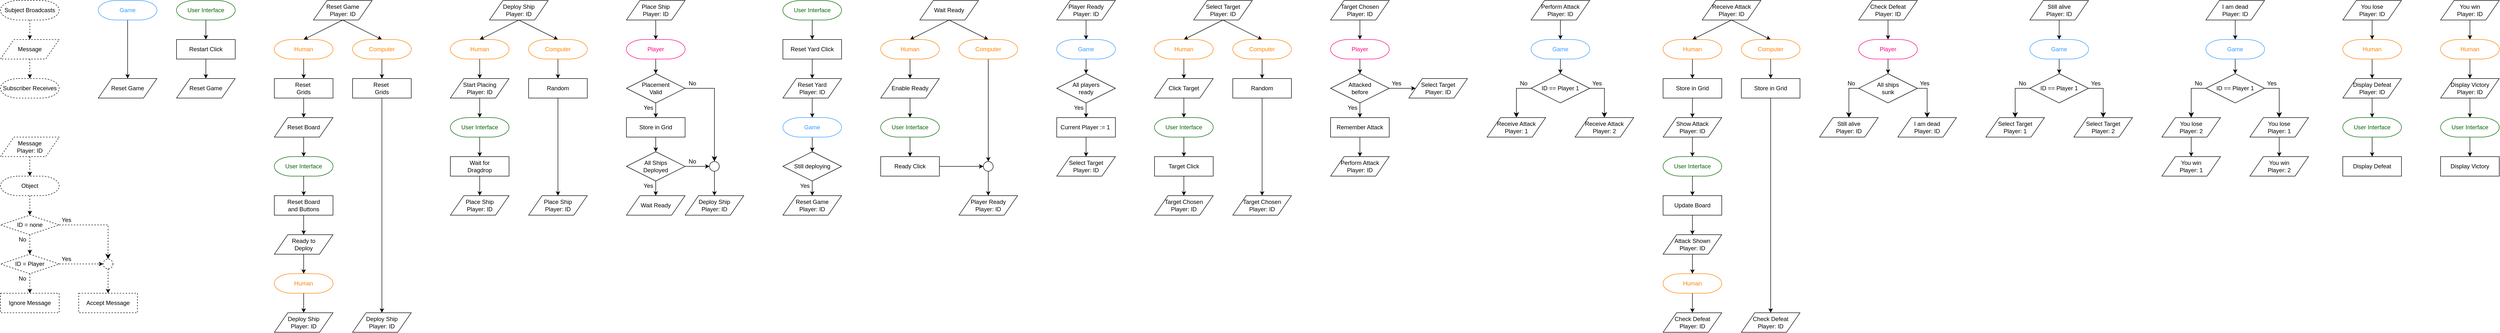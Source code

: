 <mxfile>
    <diagram id="Xxi2teXrWEbcAyIqJvam" name="Page-1">
        <mxGraphModel dx="1374" dy="664" grid="1" gridSize="10" guides="1" tooltips="1" connect="1" arrows="1" fold="1" page="0" pageScale="1" pageWidth="1654" pageHeight="2336" background="none" math="0" shadow="0">
            <root>
                <mxCell id="0"/>
                <mxCell id="1" parent="0"/>
                <mxCell id="10" value="Reset Game" style="shape=parallelogram;html=1;strokeWidth=1;perimeter=parallelogramPerimeter;whiteSpace=wrap;rounded=0;arcSize=12;size=0.23;fillColor=none;" parent="1" vertex="1">
                    <mxGeometry x="-120" y="240" width="120" height="40" as="geometry"/>
                </mxCell>
                <mxCell id="128" style="edgeStyle=none;html=1;exitX=0.5;exitY=1;exitDx=0;exitDy=0;entryX=0.5;entryY=0;entryDx=0;entryDy=0;strokeColor=default;" parent="1" source="55" target="103" edge="1">
                    <mxGeometry relative="1" as="geometry"/>
                </mxCell>
                <mxCell id="55" value="Reset&amp;nbsp;&lt;br&gt;Grids" style="rounded=0;whiteSpace=wrap;html=1;fillColor=none;" parent="1" vertex="1">
                    <mxGeometry x="240" y="240" width="120" height="40" as="geometry"/>
                </mxCell>
                <mxCell id="168" style="edgeStyle=none;html=1;entryX=0.5;entryY=0;entryDx=0;entryDy=0;strokeColor=default;" parent="1" source="59" target="63" edge="1">
                    <mxGeometry relative="1" as="geometry"/>
                </mxCell>
                <mxCell id="59" value="Reset Board&lt;br&gt;and Buttons" style="rounded=0;whiteSpace=wrap;html=1;fillColor=none;" parent="1" vertex="1">
                    <mxGeometry x="240" y="480" width="120" height="40" as="geometry"/>
                </mxCell>
                <mxCell id="169" style="edgeStyle=none;html=1;entryX=0.5;entryY=0;entryDx=0;entryDy=0;entryPerimeter=0;strokeColor=default;" parent="1" source="63" target="167" edge="1">
                    <mxGeometry relative="1" as="geometry"/>
                </mxCell>
                <mxCell id="63" value="Ready to&lt;br&gt;Deploy" style="shape=parallelogram;html=1;strokeWidth=1;perimeter=parallelogramPerimeter;whiteSpace=wrap;rounded=0;arcSize=12;size=0.23;fillColor=none;" parent="1" vertex="1">
                    <mxGeometry x="240" y="560" width="120" height="40" as="geometry"/>
                </mxCell>
                <mxCell id="239" style="edgeStyle=none;html=1;entryX=0.5;entryY=0;entryDx=0;entryDy=0;strokeColor=default;fontColor=#CCCC00;" parent="1" source="79" target="55" edge="1">
                    <mxGeometry relative="1" as="geometry"/>
                </mxCell>
                <mxCell id="79" value="Human" style="strokeWidth=1;html=1;shape=mxgraph.flowchart.terminator;whiteSpace=wrap;rounded=0;fillColor=none;fixedWidth=0;perimeter=rectanglePerimeter;expand=1;autosize=0;strokeColor=#FF8000;fontColor=#FF8000;" parent="1" vertex="1">
                    <mxGeometry x="240" y="160" width="120" height="40" as="geometry"/>
                </mxCell>
                <mxCell id="151" style="edgeStyle=none;html=1;exitX=0.5;exitY=1;exitDx=0;exitDy=0;exitPerimeter=0;entryX=0.5;entryY=0;entryDx=0;entryDy=0;strokeColor=default;" parent="1" source="80" target="59" edge="1">
                    <mxGeometry relative="1" as="geometry"/>
                </mxCell>
                <mxCell id="80" value="User Interface" style="strokeWidth=1;html=1;shape=mxgraph.flowchart.terminator;whiteSpace=wrap;rounded=0;fillColor=none;fixedWidth=0;perimeter=rectanglePerimeter;expand=1;autosize=0;strokeColor=#006600;fontColor=#006600;" parent="1" vertex="1">
                    <mxGeometry x="240" y="400" width="120" height="40" as="geometry"/>
                </mxCell>
                <mxCell id="159" style="edgeStyle=none;html=1;exitX=0.5;exitY=1;exitDx=0;exitDy=0;entryX=0.5;entryY=0;entryDx=0;entryDy=0;entryPerimeter=0;strokeColor=default;" parent="1" source="103" target="80" edge="1">
                    <mxGeometry relative="1" as="geometry"/>
                </mxCell>
                <mxCell id="103" value="Reset Board" style="shape=parallelogram;html=1;strokeWidth=1;perimeter=parallelogramPerimeter;whiteSpace=wrap;rounded=0;arcSize=12;size=0.23;fillColor=none;" parent="1" vertex="1">
                    <mxGeometry x="240" y="320" width="120" height="40" as="geometry"/>
                </mxCell>
                <mxCell id="143" style="edgeStyle=none;html=1;exitX=0.5;exitY=1;exitDx=0;exitDy=0;exitPerimeter=0;entryX=0.5;entryY=0;entryDx=0;entryDy=0;strokeColor=default;" parent="1" source="109" target="111" edge="1">
                    <mxGeometry relative="1" as="geometry"/>
                </mxCell>
                <mxCell id="109" value="User Interface" style="strokeWidth=1;html=1;shape=mxgraph.flowchart.terminator;whiteSpace=wrap;rounded=0;fillColor=none;fixedWidth=0;perimeter=rectanglePerimeter;expand=1;autosize=0;strokeColor=#006600;fontColor=#006600;" parent="1" vertex="1">
                    <mxGeometry x="40" y="80" width="120" height="40" as="geometry"/>
                </mxCell>
                <mxCell id="317" style="edgeStyle=none;html=1;entryX=0.5;entryY=0;entryDx=0;entryDy=0;strokeColor=default;fontColor=#CCCC00;" parent="1" source="111" target="316" edge="1">
                    <mxGeometry relative="1" as="geometry"/>
                </mxCell>
                <mxCell id="111" value="Restart Click" style="rounded=0;whiteSpace=wrap;html=1;fillColor=none;" parent="1" vertex="1">
                    <mxGeometry x="40" y="160" width="120" height="40" as="geometry"/>
                </mxCell>
                <mxCell id="157" style="edgeStyle=none;html=1;exitX=0.5;exitY=1;exitDx=0;exitDy=0;entryX=0.5;entryY=0;entryDx=0;entryDy=0;entryPerimeter=0;strokeColor=default;" parent="1" source="130" target="133" edge="1">
                    <mxGeometry relative="1" as="geometry"/>
                </mxCell>
                <mxCell id="158" style="edgeStyle=none;html=1;exitX=0.5;exitY=1;exitDx=0;exitDy=0;entryX=0.5;entryY=0;entryDx=0;entryDy=0;entryPerimeter=0;strokeColor=default;" parent="1" source="130" target="79" edge="1">
                    <mxGeometry relative="1" as="geometry"/>
                </mxCell>
                <mxCell id="130" value="Reset Game&lt;br&gt;Player: ID" style="shape=parallelogram;html=1;strokeWidth=1;perimeter=parallelogramPerimeter;whiteSpace=wrap;rounded=0;arcSize=12;size=0.23;fillColor=none;" parent="1" vertex="1">
                    <mxGeometry x="320" y="80" width="120" height="40" as="geometry"/>
                </mxCell>
                <mxCell id="131" style="edgeStyle=none;html=1;exitX=0.5;exitY=1;exitDx=0;exitDy=0;entryX=0.5;entryY=0;entryDx=0;entryDy=0;strokeColor=default;" parent="1" source="132" target="134" edge="1">
                    <mxGeometry relative="1" as="geometry"/>
                </mxCell>
                <mxCell id="132" value="Reset&amp;nbsp;&lt;br&gt;Grids" style="rounded=0;whiteSpace=wrap;html=1;fillColor=none;" parent="1" vertex="1">
                    <mxGeometry x="400" y="240" width="120" height="40" as="geometry"/>
                </mxCell>
                <mxCell id="240" style="edgeStyle=none;html=1;entryX=0.5;entryY=0;entryDx=0;entryDy=0;strokeColor=default;fontColor=#CCCC00;" parent="1" source="133" target="132" edge="1">
                    <mxGeometry relative="1" as="geometry"/>
                </mxCell>
                <mxCell id="133" value="Computer" style="strokeWidth=1;html=1;shape=mxgraph.flowchart.terminator;whiteSpace=wrap;rounded=0;fillColor=none;fixedWidth=0;perimeter=rectanglePerimeter;expand=1;autosize=0;strokeColor=#FF8000;fontColor=#FF8000;" parent="1" vertex="1">
                    <mxGeometry x="400" y="160" width="120" height="40" as="geometry"/>
                </mxCell>
                <mxCell id="134" value="Deploy Ship&lt;br&gt;Player: ID" style="shape=parallelogram;html=1;strokeWidth=1;perimeter=parallelogramPerimeter;whiteSpace=wrap;rounded=0;arcSize=12;size=0.23;fillColor=none;" parent="1" vertex="1">
                    <mxGeometry x="400" y="720" width="120" height="40" as="geometry"/>
                </mxCell>
                <mxCell id="318" style="edgeStyle=none;html=1;entryX=0.5;entryY=0;entryDx=0;entryDy=0;strokeColor=default;fontColor=#CCCC00;exitX=0.5;exitY=1;exitDx=0;exitDy=0;exitPerimeter=0;" parent="1" source="335" target="10" edge="1">
                    <mxGeometry relative="1" as="geometry">
                        <mxPoint x="-60" y="200" as="sourcePoint"/>
                    </mxGeometry>
                </mxCell>
                <mxCell id="183" style="edgeStyle=none;html=1;entryX=0.5;entryY=0;entryDx=0;entryDy=0;strokeColor=default;fontColor=#FFFFFF;" parent="1" source="162" target="180" edge="1">
                    <mxGeometry relative="1" as="geometry"/>
                </mxCell>
                <mxCell id="162" value="Human" style="strokeWidth=1;html=1;shape=mxgraph.flowchart.terminator;whiteSpace=wrap;rounded=0;fillColor=none;fixedWidth=0;perimeter=rectanglePerimeter;expand=1;autosize=0;strokeColor=#FF8000;fontColor=#FF8000;" parent="1" vertex="1">
                    <mxGeometry x="600" y="160" width="120" height="40" as="geometry"/>
                </mxCell>
                <mxCell id="163" style="edgeStyle=none;html=1;exitX=0.5;exitY=1;exitDx=0;exitDy=0;entryX=0.5;entryY=0;entryDx=0;entryDy=0;entryPerimeter=0;strokeColor=default;" parent="1" source="165" target="166" edge="1">
                    <mxGeometry relative="1" as="geometry"/>
                </mxCell>
                <mxCell id="164" style="edgeStyle=none;html=1;exitX=0.5;exitY=1;exitDx=0;exitDy=0;entryX=0.5;entryY=0;entryDx=0;entryDy=0;entryPerimeter=0;strokeColor=default;" parent="1" source="165" target="162" edge="1">
                    <mxGeometry relative="1" as="geometry"/>
                </mxCell>
                <mxCell id="165" value="Deploy Ship&lt;br&gt;Player: ID" style="shape=parallelogram;html=1;strokeWidth=1;perimeter=parallelogramPerimeter;whiteSpace=wrap;rounded=0;arcSize=12;size=0.23;fillColor=none;" parent="1" vertex="1">
                    <mxGeometry x="680" y="80" width="120" height="40" as="geometry"/>
                </mxCell>
                <mxCell id="203" style="edgeStyle=none;html=1;entryX=0.5;entryY=0;entryDx=0;entryDy=0;strokeColor=default;fontColor=#FFFFFF;" parent="1" source="166" target="200" edge="1">
                    <mxGeometry relative="1" as="geometry"/>
                </mxCell>
                <mxCell id="166" value="Computer" style="strokeWidth=1;html=1;shape=mxgraph.flowchart.terminator;whiteSpace=wrap;rounded=0;fillColor=none;fixedWidth=0;perimeter=rectanglePerimeter;expand=1;autosize=0;strokeColor=#FF8000;fontColor=#FF8000;" parent="1" vertex="1">
                    <mxGeometry x="760" y="160" width="120" height="40" as="geometry"/>
                </mxCell>
                <mxCell id="171" style="edgeStyle=none;html=1;entryX=0.5;entryY=0;entryDx=0;entryDy=0;strokeColor=default;" parent="1" source="167" target="170" edge="1">
                    <mxGeometry relative="1" as="geometry"/>
                </mxCell>
                <mxCell id="167" value="Human" style="strokeWidth=1;html=1;shape=mxgraph.flowchart.terminator;whiteSpace=wrap;rounded=0;fillColor=none;fixedWidth=0;perimeter=rectanglePerimeter;expand=1;autosize=0;strokeColor=#FF8000;fontColor=#FF8000;" parent="1" vertex="1">
                    <mxGeometry x="240" y="640" width="120" height="40" as="geometry"/>
                </mxCell>
                <mxCell id="170" value="Deploy Ship&lt;br&gt;Player: ID" style="shape=parallelogram;html=1;strokeWidth=1;perimeter=parallelogramPerimeter;whiteSpace=wrap;rounded=0;arcSize=12;size=0.23;fillColor=none;" parent="1" vertex="1">
                    <mxGeometry x="240" y="720" width="120" height="40" as="geometry"/>
                </mxCell>
                <mxCell id="178" style="edgeStyle=none;html=1;entryX=0.5;entryY=0;entryDx=0;entryDy=0;entryPerimeter=0;strokeColor=default;fontColor=#FFFFFF;dashed=1;" parent="1" source="172" target="176" edge="1">
                    <mxGeometry relative="1" as="geometry"/>
                </mxCell>
                <mxCell id="172" value="Message" style="shape=parallelogram;html=1;strokeWidth=1;perimeter=parallelogramPerimeter;whiteSpace=wrap;rounded=0;arcSize=12;size=0.23;fillColor=none;fontColor=default;strokeColor=default;dashed=1;" parent="1" vertex="1">
                    <mxGeometry x="-320" y="160" width="120" height="40" as="geometry"/>
                </mxCell>
                <mxCell id="174" style="edgeStyle=none;html=1;entryX=0.5;entryY=0;entryDx=0;entryDy=0;strokeColor=default;fontColor=#FFFFFF;dashed=1;" parent="1" source="173" target="172" edge="1">
                    <mxGeometry relative="1" as="geometry"/>
                </mxCell>
                <mxCell id="173" value="Subject Broadcasts" style="strokeWidth=1;html=1;shape=mxgraph.flowchart.terminator;whiteSpace=wrap;rounded=0;fillColor=none;fixedWidth=0;perimeter=rectanglePerimeter;expand=1;autosize=0;fontColor=default;strokeColor=default;dashed=1;" parent="1" vertex="1">
                    <mxGeometry x="-320" y="80" width="120" height="40" as="geometry"/>
                </mxCell>
                <mxCell id="176" value="Subscriber Receives" style="strokeWidth=1;html=1;shape=mxgraph.flowchart.terminator;whiteSpace=wrap;rounded=0;fillColor=none;fixedWidth=0;perimeter=rectanglePerimeter;expand=1;autosize=0;fontColor=default;strokeColor=default;dashed=1;" parent="1" vertex="1">
                    <mxGeometry x="-320" y="240" width="120" height="40" as="geometry"/>
                </mxCell>
                <mxCell id="179" value="User Interface" style="strokeWidth=1;html=1;shape=mxgraph.flowchart.terminator;whiteSpace=wrap;rounded=0;fillColor=none;fixedWidth=0;perimeter=rectanglePerimeter;expand=1;autosize=0;strokeColor=#006600;fontColor=#006600;" parent="1" vertex="1">
                    <mxGeometry x="600" y="320" width="120" height="40" as="geometry"/>
                </mxCell>
                <mxCell id="184" style="edgeStyle=none;html=1;entryX=0.5;entryY=0;entryDx=0;entryDy=0;entryPerimeter=0;strokeColor=default;fontColor=#FFFFFF;" parent="1" source="180" target="179" edge="1">
                    <mxGeometry relative="1" as="geometry"/>
                </mxCell>
                <mxCell id="180" value="Start Placing&lt;br&gt;Player: ID" style="shape=parallelogram;html=1;strokeWidth=1;perimeter=parallelogramPerimeter;whiteSpace=wrap;rounded=0;arcSize=12;size=0.23;fillColor=none;" parent="1" vertex="1">
                    <mxGeometry x="600" y="240" width="120" height="40" as="geometry"/>
                </mxCell>
                <mxCell id="189" style="edgeStyle=none;html=1;entryX=0.5;entryY=0;entryDx=0;entryDy=0;entryPerimeter=0;strokeColor=default;fontColor=#FFFFFF;exitX=0.5;exitY=1;exitDx=0;exitDy=0;exitPerimeter=0;" parent="1" source="207" target="187" edge="1">
                    <mxGeometry relative="1" as="geometry">
                        <mxPoint x="1050" y="210" as="sourcePoint"/>
                    </mxGeometry>
                </mxCell>
                <mxCell id="182" value="Place Ship&lt;br&gt;Player: ID" style="shape=parallelogram;html=1;strokeWidth=1;perimeter=parallelogramPerimeter;whiteSpace=wrap;rounded=0;arcSize=12;size=0.23;fillColor=none;" parent="1" vertex="1">
                    <mxGeometry x="600" y="480" width="120" height="40" as="geometry"/>
                </mxCell>
                <mxCell id="191" style="edgeStyle=none;html=1;entryX=0.5;entryY=0;entryDx=0;entryDy=0;strokeColor=default;fontColor=#FFFFFF;" parent="1" source="187" target="190" edge="1">
                    <mxGeometry relative="1" as="geometry"/>
                </mxCell>
                <mxCell id="187" value="Placement&lt;br&gt;Valid" style="strokeWidth=1;html=1;shape=mxgraph.flowchart.decision;whiteSpace=wrap;fillColor=none;" parent="1" vertex="1">
                    <mxGeometry x="960" y="230" width="120" height="60" as="geometry"/>
                </mxCell>
                <mxCell id="188" value="Yes" style="text;html=1;strokeColor=none;fillColor=none;align=center;verticalAlign=middle;whiteSpace=wrap;rounded=0;strokeWidth=1;" parent="1" vertex="1">
                    <mxGeometry x="990" y="290" width="30" height="20" as="geometry"/>
                </mxCell>
                <mxCell id="206" style="edgeStyle=none;html=1;entryX=0.5;entryY=0;entryDx=0;entryDy=0;entryPerimeter=0;strokeColor=default;fontColor=#FFFFFF;" parent="1" source="190" target="204" edge="1">
                    <mxGeometry relative="1" as="geometry"/>
                </mxCell>
                <mxCell id="190" value="Store in Grid" style="rounded=0;whiteSpace=wrap;html=1;fillColor=none;" parent="1" vertex="1">
                    <mxGeometry x="960" y="320" width="120" height="40" as="geometry"/>
                </mxCell>
                <mxCell id="320" style="edgeStyle=none;html=1;entryX=0.5;entryY=0;entryDx=0;entryDy=0;strokeColor=default;fontColor=#CCCC00;exitX=0.5;exitY=1;exitDx=0;exitDy=0;exitPerimeter=0;" parent="1" source="179" target="319" edge="1">
                    <mxGeometry relative="1" as="geometry">
                        <mxPoint x="660" y="440" as="sourcePoint"/>
                    </mxGeometry>
                </mxCell>
                <mxCell id="199" style="edgeStyle=none;html=1;strokeColor=default;fontColor=#FFFFFF;entryX=0.5;entryY=0;entryDx=0;entryDy=0;entryPerimeter=0;" parent="1" source="198" target="207" edge="1">
                    <mxGeometry relative="1" as="geometry">
                        <mxPoint x="1060" y="150" as="targetPoint"/>
                    </mxGeometry>
                </mxCell>
                <mxCell id="198" value="Place Ship&lt;br&gt;Player: ID" style="shape=parallelogram;html=1;strokeWidth=1;perimeter=parallelogramPerimeter;whiteSpace=wrap;rounded=0;arcSize=12;size=0.23;fillColor=none;" parent="1" vertex="1">
                    <mxGeometry x="960" y="80" width="120" height="40" as="geometry"/>
                </mxCell>
                <mxCell id="202" style="edgeStyle=none;html=1;entryX=0.5;entryY=0;entryDx=0;entryDy=0;strokeColor=default;fontColor=#FFFFFF;" parent="1" source="200" target="201" edge="1">
                    <mxGeometry relative="1" as="geometry"/>
                </mxCell>
                <mxCell id="200" value="Random" style="rounded=0;whiteSpace=wrap;html=1;fillColor=none;" parent="1" vertex="1">
                    <mxGeometry x="760" y="240" width="120" height="40" as="geometry"/>
                </mxCell>
                <mxCell id="201" value="Place Ship&lt;br&gt;Player: ID" style="shape=parallelogram;html=1;strokeWidth=1;perimeter=parallelogramPerimeter;whiteSpace=wrap;rounded=0;arcSize=12;size=0.23;fillColor=none;" parent="1" vertex="1">
                    <mxGeometry x="760" y="480" width="120" height="40" as="geometry"/>
                </mxCell>
                <mxCell id="210" style="edgeStyle=none;html=1;entryX=0.5;entryY=0;entryDx=0;entryDy=0;strokeColor=default;fontColor=#CCCC00;" parent="1" source="204" edge="1">
                    <mxGeometry relative="1" as="geometry">
                        <mxPoint x="1020" y="480" as="targetPoint"/>
                    </mxGeometry>
                </mxCell>
                <mxCell id="525" style="edgeStyle=none;html=1;exitX=1;exitY=0.5;exitDx=0;exitDy=0;exitPerimeter=0;entryX=0;entryY=0.5;entryDx=0;entryDy=0;entryPerimeter=0;strokeColor=default;fontColor=#006600;" edge="1" parent="1" source="204" target="524">
                    <mxGeometry relative="1" as="geometry"/>
                </mxCell>
                <mxCell id="204" value="All Ships&lt;br&gt;Deployed" style="strokeWidth=1;html=1;shape=mxgraph.flowchart.decision;whiteSpace=wrap;fillColor=none;" parent="1" vertex="1">
                    <mxGeometry x="960" y="390" width="120" height="60" as="geometry"/>
                </mxCell>
                <mxCell id="205" value="No" style="text;html=1;strokeColor=none;fillColor=none;align=center;verticalAlign=middle;whiteSpace=wrap;rounded=0;strokeWidth=1;" parent="1" vertex="1">
                    <mxGeometry x="1080" y="400" width="30" height="20" as="geometry"/>
                </mxCell>
                <mxCell id="207" value="Player" style="strokeWidth=1;html=1;shape=mxgraph.flowchart.terminator;whiteSpace=wrap;rounded=0;fillColor=none;fixedWidth=0;perimeter=rectanglePerimeter;expand=1;autosize=0;strokeColor=#FF0080;fontColor=#FF0080;fontStyle=0" parent="1" vertex="1">
                    <mxGeometry x="960" y="160" width="120" height="40" as="geometry"/>
                </mxCell>
                <mxCell id="328" style="edgeStyle=none;html=1;entryX=0.5;entryY=0;entryDx=0;entryDy=0;strokeColor=default;fontColor=#CCCC00;" parent="1" source="212" target="327" edge="1">
                    <mxGeometry relative="1" as="geometry"/>
                </mxCell>
                <mxCell id="212" value="Reset Yard Click" style="rounded=0;whiteSpace=wrap;html=1;fillColor=none;" parent="1" vertex="1">
                    <mxGeometry x="1280" y="160" width="120" height="40" as="geometry"/>
                </mxCell>
                <mxCell id="217" value="Reset Game&lt;br&gt;Player: ID" style="shape=parallelogram;html=1;strokeWidth=1;perimeter=parallelogramPerimeter;whiteSpace=wrap;rounded=0;arcSize=12;size=0.23;fillColor=none;" parent="1" vertex="1">
                    <mxGeometry x="1280" y="480" width="120" height="40" as="geometry"/>
                </mxCell>
                <mxCell id="273" style="edgeStyle=none;html=1;exitX=0.5;exitY=1;exitDx=0;exitDy=0;entryX=0.5;entryY=0;entryDx=0;entryDy=0;entryPerimeter=0;strokeColor=default;fontColor=#CCCC00;dashed=1;" parent="1" source="243" target="252" edge="1">
                    <mxGeometry relative="1" as="geometry"/>
                </mxCell>
                <mxCell id="243" value="Message&lt;br&gt;Player: ID" style="shape=parallelogram;html=1;strokeWidth=1;perimeter=parallelogramPerimeter;whiteSpace=wrap;rounded=0;arcSize=12;size=0.23;fillColor=none;fontColor=default;strokeColor=default;dashed=1;" parent="1" vertex="1">
                    <mxGeometry x="-320" y="360" width="120" height="40" as="geometry"/>
                </mxCell>
                <mxCell id="267" style="edgeStyle=none;html=1;exitX=1;exitY=0.5;exitDx=0;exitDy=0;exitPerimeter=0;entryX=0;entryY=0.5;entryDx=0;entryDy=0;strokeColor=default;fontColor=#CCCC00;entryPerimeter=0;dashed=1;" parent="1" source="249" target="276" edge="1">
                    <mxGeometry relative="1" as="geometry">
                        <mxPoint x="-160" y="630" as="targetPoint"/>
                    </mxGeometry>
                </mxCell>
                <mxCell id="274" style="edgeStyle=none;html=1;exitX=0.5;exitY=1;exitDx=0;exitDy=0;exitPerimeter=0;entryX=0.5;entryY=0;entryDx=0;entryDy=0;strokeColor=default;fontColor=#CCCC00;dashed=1;" parent="1" source="249" target="269" edge="1">
                    <mxGeometry relative="1" as="geometry"/>
                </mxCell>
                <mxCell id="249" value="ID = Player" style="strokeWidth=1;html=1;shape=mxgraph.flowchart.decision;whiteSpace=wrap;fillColor=none;dashed=1;" parent="1" vertex="1">
                    <mxGeometry x="-320" y="600" width="120" height="40" as="geometry"/>
                </mxCell>
                <mxCell id="250" value="No" style="text;html=1;strokeColor=none;fillColor=none;align=center;verticalAlign=middle;whiteSpace=wrap;rounded=0;strokeWidth=1;dashed=1;" parent="1" vertex="1">
                    <mxGeometry x="-290" y="640" width="30" height="20" as="geometry"/>
                </mxCell>
                <mxCell id="262" style="edgeStyle=none;html=1;entryX=0.5;entryY=0;entryDx=0;entryDy=0;entryPerimeter=0;strokeColor=default;fontColor=#CCCC00;dashed=1;" parent="1" source="252" target="255" edge="1">
                    <mxGeometry relative="1" as="geometry"/>
                </mxCell>
                <mxCell id="252" value="Object" style="strokeWidth=1;html=1;shape=mxgraph.flowchart.terminator;whiteSpace=wrap;rounded=0;fillColor=none;fixedWidth=0;perimeter=rectanglePerimeter;expand=1;autosize=0;fontColor=default;strokeColor=default;dashed=1;" parent="1" vertex="1">
                    <mxGeometry x="-320" y="440" width="120" height="40" as="geometry"/>
                </mxCell>
                <mxCell id="257" style="edgeStyle=none;html=1;entryX=0.5;entryY=0;entryDx=0;entryDy=0;entryPerimeter=0;strokeColor=default;fontColor=#CCCC00;dashed=1;" parent="1" source="255" target="249" edge="1">
                    <mxGeometry relative="1" as="geometry"/>
                </mxCell>
                <mxCell id="255" value="ID = none" style="strokeWidth=1;html=1;shape=mxgraph.flowchart.decision;whiteSpace=wrap;fillColor=none;dashed=1;" parent="1" vertex="1">
                    <mxGeometry x="-320" y="520" width="120" height="40" as="geometry"/>
                </mxCell>
                <mxCell id="256" value="No" style="text;html=1;strokeColor=none;fillColor=none;align=center;verticalAlign=middle;whiteSpace=wrap;rounded=0;strokeWidth=1;dashed=1;" parent="1" vertex="1">
                    <mxGeometry x="-290" y="560" width="30" height="20" as="geometry"/>
                </mxCell>
                <mxCell id="264" value="Yes" style="text;html=1;strokeColor=none;fillColor=none;align=center;verticalAlign=middle;whiteSpace=wrap;rounded=0;strokeWidth=1;dashed=1;" parent="1" vertex="1">
                    <mxGeometry x="-200" y="520" width="30" height="20" as="geometry"/>
                </mxCell>
                <mxCell id="268" value="" style="edgeStyle=segmentEdgeStyle;endArrow=classic;html=1;curved=0;rounded=0;endSize=8;startSize=8;strokeColor=default;fontColor=#CCCC00;exitX=1;exitY=0.5;exitDx=0;exitDy=0;entryX=0.5;entryY=0;entryDx=0;entryDy=0;exitPerimeter=0;entryPerimeter=0;dashed=1;" parent="1" source="255" target="276" edge="1">
                    <mxGeometry width="50" height="50" relative="1" as="geometry">
                        <mxPoint x="-140" y="540" as="sourcePoint"/>
                        <mxPoint x="-100" y="610" as="targetPoint"/>
                    </mxGeometry>
                </mxCell>
                <mxCell id="269" value="Ignore Message" style="rounded=0;whiteSpace=wrap;html=1;fillColor=none;dashed=1;" parent="1" vertex="1">
                    <mxGeometry x="-320" y="680" width="120" height="40" as="geometry"/>
                </mxCell>
                <mxCell id="271" value="Yes" style="text;html=1;strokeColor=none;fillColor=none;align=center;verticalAlign=middle;whiteSpace=wrap;rounded=0;strokeWidth=1;dashed=1;" parent="1" vertex="1">
                    <mxGeometry x="-200" y="600" width="30" height="20" as="geometry"/>
                </mxCell>
                <mxCell id="275" value="Accept Message" style="rounded=0;whiteSpace=wrap;html=1;fillColor=none;dashed=1;" parent="1" vertex="1">
                    <mxGeometry x="-160" y="680" width="120" height="40" as="geometry"/>
                </mxCell>
                <mxCell id="277" style="edgeStyle=none;html=1;entryX=0.5;entryY=0;entryDx=0;entryDy=0;strokeColor=default;fontColor=#CCCC00;dashed=1;" parent="1" source="276" target="275" edge="1">
                    <mxGeometry relative="1" as="geometry"/>
                </mxCell>
                <mxCell id="276" value="" style="verticalLabelPosition=bottom;verticalAlign=top;html=1;shape=mxgraph.flowchart.on-page_reference;rounded=0;strokeColor=default;strokeWidth=1;fontColor=#CCCC00;fillColor=none;dashed=1;" parent="1" vertex="1">
                    <mxGeometry x="-110" y="610" width="20" height="20" as="geometry"/>
                </mxCell>
                <mxCell id="278" value="Yes" style="text;html=1;strokeColor=none;fillColor=none;align=center;verticalAlign=middle;whiteSpace=wrap;rounded=0;strokeWidth=1;" parent="1" vertex="1">
                    <mxGeometry x="990" y="450" width="30" height="20" as="geometry"/>
                </mxCell>
                <mxCell id="285" style="edgeStyle=none;html=1;entryX=0.5;entryY=0;entryDx=0;entryDy=0;strokeColor=default;fontColor=#CCCC00;" parent="1" source="282" target="284" edge="1">
                    <mxGeometry relative="1" as="geometry"/>
                </mxCell>
                <mxCell id="282" value="User Interface" style="strokeWidth=1;html=1;shape=mxgraph.flowchart.terminator;whiteSpace=wrap;rounded=0;fillColor=none;fixedWidth=0;perimeter=rectanglePerimeter;expand=1;autosize=0;strokeColor=#006600;fontColor=#006600;" parent="1" vertex="1">
                    <mxGeometry x="1480" y="320" width="120" height="40" as="geometry"/>
                </mxCell>
                <mxCell id="313" style="edgeStyle=none;html=1;entryX=0;entryY=0.5;entryDx=0;entryDy=0;entryPerimeter=0;strokeColor=default;fontColor=#CCCC00;" parent="1" source="284" target="312" edge="1">
                    <mxGeometry relative="1" as="geometry"/>
                </mxCell>
                <mxCell id="284" value="Ready Click" style="rounded=0;whiteSpace=wrap;html=1;fillColor=none;" parent="1" vertex="1">
                    <mxGeometry x="1480" y="400" width="120" height="40" as="geometry"/>
                </mxCell>
                <mxCell id="291" style="edgeStyle=none;html=1;exitX=0.5;exitY=1;exitDx=0;exitDy=0;entryX=0.5;entryY=0;entryDx=0;entryDy=0;entryPerimeter=0;strokeColor=default;fontColor=#CCCC00;" parent="1" source="287" target="289" edge="1">
                    <mxGeometry relative="1" as="geometry"/>
                </mxCell>
                <mxCell id="292" style="edgeStyle=none;html=1;exitX=0.5;exitY=1;exitDx=0;exitDy=0;entryX=0.5;entryY=0;entryDx=0;entryDy=0;entryPerimeter=0;strokeColor=default;fontColor=#CCCC00;" parent="1" source="287" target="290" edge="1">
                    <mxGeometry relative="1" as="geometry"/>
                </mxCell>
                <mxCell id="287" value="Wait Ready" style="shape=parallelogram;html=1;strokeWidth=1;perimeter=parallelogramPerimeter;whiteSpace=wrap;rounded=0;arcSize=12;size=0.23;fillColor=none;" parent="1" vertex="1">
                    <mxGeometry x="1560" y="80" width="120" height="40" as="geometry"/>
                </mxCell>
                <mxCell id="295" style="edgeStyle=none;html=1;entryX=0.5;entryY=0;entryDx=0;entryDy=0;strokeColor=default;fontColor=#CCCC00;" parent="1" source="289" target="293" edge="1">
                    <mxGeometry relative="1" as="geometry"/>
                </mxCell>
                <mxCell id="289" value="Human" style="strokeWidth=1;html=1;shape=mxgraph.flowchart.terminator;whiteSpace=wrap;rounded=0;fillColor=none;fixedWidth=0;perimeter=rectanglePerimeter;expand=1;autosize=0;strokeColor=#FF8000;fontColor=#FF8000;" parent="1" vertex="1">
                    <mxGeometry x="1480" y="160" width="120" height="40" as="geometry"/>
                </mxCell>
                <mxCell id="314" style="edgeStyle=none;html=1;entryX=0.5;entryY=0;entryDx=0;entryDy=0;entryPerimeter=0;strokeColor=default;fontColor=#CCCC00;" parent="1" source="290" target="312" edge="1">
                    <mxGeometry relative="1" as="geometry"/>
                </mxCell>
                <mxCell id="290" value="Computer" style="strokeWidth=1;html=1;shape=mxgraph.flowchart.terminator;whiteSpace=wrap;rounded=0;fillColor=none;fixedWidth=0;perimeter=rectanglePerimeter;expand=1;autosize=0;strokeColor=#FF8000;fontColor=#FF8000;" parent="1" vertex="1">
                    <mxGeometry x="1640" y="160" width="120" height="40" as="geometry"/>
                </mxCell>
                <mxCell id="294" style="edgeStyle=none;html=1;entryX=0.5;entryY=0;entryDx=0;entryDy=0;entryPerimeter=0;strokeColor=default;fontColor=#CCCC00;" parent="1" source="293" target="282" edge="1">
                    <mxGeometry relative="1" as="geometry"/>
                </mxCell>
                <mxCell id="293" value="Enable Ready" style="shape=parallelogram;html=1;strokeWidth=1;perimeter=parallelogramPerimeter;whiteSpace=wrap;rounded=0;arcSize=12;size=0.23;fillColor=none;" parent="1" vertex="1">
                    <mxGeometry x="1480" y="240" width="120" height="40" as="geometry"/>
                </mxCell>
                <mxCell id="311" value="Player Ready&lt;br&gt;Player: ID" style="shape=parallelogram;html=1;strokeWidth=1;perimeter=parallelogramPerimeter;whiteSpace=wrap;rounded=0;arcSize=12;size=0.23;fillColor=none;" parent="1" vertex="1">
                    <mxGeometry x="1640" y="480" width="120" height="40" as="geometry"/>
                </mxCell>
                <mxCell id="315" style="edgeStyle=none;html=1;entryX=0.5;entryY=0;entryDx=0;entryDy=0;strokeColor=default;fontColor=#CCCC00;" parent="1" source="312" target="311" edge="1">
                    <mxGeometry relative="1" as="geometry"/>
                </mxCell>
                <mxCell id="312" value="" style="verticalLabelPosition=bottom;verticalAlign=top;html=1;shape=mxgraph.flowchart.on-page_reference;rounded=0;strokeColor=default;strokeWidth=1;fontColor=#CCCC00;fillColor=none;" parent="1" vertex="1">
                    <mxGeometry x="1690" y="410" width="20" height="20" as="geometry"/>
                </mxCell>
                <mxCell id="316" value="Reset Game" style="shape=parallelogram;html=1;strokeWidth=1;perimeter=parallelogramPerimeter;whiteSpace=wrap;rounded=0;arcSize=12;size=0.23;fillColor=none;" parent="1" vertex="1">
                    <mxGeometry x="40" y="240" width="120" height="40" as="geometry"/>
                </mxCell>
                <mxCell id="321" style="edgeStyle=none;html=1;entryX=0.5;entryY=0;entryDx=0;entryDy=0;strokeColor=default;fontColor=#CCCC00;" parent="1" source="319" target="182" edge="1">
                    <mxGeometry relative="1" as="geometry"/>
                </mxCell>
                <mxCell id="319" value="Wait for&lt;br&gt;Dragdrop" style="rounded=0;whiteSpace=wrap;html=1;fillColor=none;" parent="1" vertex="1">
                    <mxGeometry x="600" y="400" width="120" height="40" as="geometry"/>
                </mxCell>
                <mxCell id="326" style="edgeStyle=none;html=1;entryX=0.5;entryY=0;entryDx=0;entryDy=0;strokeColor=default;fontColor=#CCCC00;" parent="1" source="323" target="212" edge="1">
                    <mxGeometry relative="1" as="geometry"/>
                </mxCell>
                <mxCell id="323" value="User Interface" style="strokeWidth=1;html=1;shape=mxgraph.flowchart.terminator;whiteSpace=wrap;rounded=0;fillColor=none;fixedWidth=0;perimeter=rectanglePerimeter;expand=1;autosize=0;strokeColor=#006600;fontColor=#006600;" parent="1" vertex="1">
                    <mxGeometry x="1280" y="80" width="120" height="40" as="geometry"/>
                </mxCell>
                <mxCell id="330" style="edgeStyle=none;html=1;entryX=0.5;entryY=0;entryDx=0;entryDy=0;entryPerimeter=0;strokeColor=default;fontColor=#CCCC00;" parent="1" source="327" target="329" edge="1">
                    <mxGeometry relative="1" as="geometry"/>
                </mxCell>
                <mxCell id="327" value="Reset Yard&lt;br&gt;Player: ID" style="shape=parallelogram;html=1;strokeWidth=1;perimeter=parallelogramPerimeter;whiteSpace=wrap;rounded=0;arcSize=12;size=0.23;fillColor=none;" parent="1" vertex="1">
                    <mxGeometry x="1280" y="240" width="120" height="40" as="geometry"/>
                </mxCell>
                <mxCell id="334" style="edgeStyle=none;html=1;entryX=0.5;entryY=0;entryDx=0;entryDy=0;entryPerimeter=0;strokeColor=default;fontColor=#CCCC00;" parent="1" source="329" target="331" edge="1">
                    <mxGeometry relative="1" as="geometry"/>
                </mxCell>
                <mxCell id="329" value="Game" style="strokeWidth=1;html=1;shape=mxgraph.flowchart.terminator;whiteSpace=wrap;rounded=0;fillColor=none;fixedWidth=0;perimeter=rectanglePerimeter;expand=1;autosize=0;strokeColor=#3399FF;fontColor=#3399FF;" parent="1" vertex="1">
                    <mxGeometry x="1280" y="320" width="120" height="40" as="geometry"/>
                </mxCell>
                <mxCell id="333" style="edgeStyle=none;html=1;entryX=0.5;entryY=0;entryDx=0;entryDy=0;strokeColor=default;fontColor=#CCCC00;" parent="1" source="331" target="217" edge="1">
                    <mxGeometry relative="1" as="geometry"/>
                </mxCell>
                <mxCell id="331" value="Still deploying" style="strokeWidth=1;html=1;shape=mxgraph.flowchart.decision;whiteSpace=wrap;fillColor=none;" parent="1" vertex="1">
                    <mxGeometry x="1280" y="390" width="120" height="60" as="geometry"/>
                </mxCell>
                <mxCell id="332" value="Yes" style="text;html=1;strokeColor=none;fillColor=none;align=center;verticalAlign=middle;whiteSpace=wrap;rounded=0;strokeWidth=1;" parent="1" vertex="1">
                    <mxGeometry x="1310" y="450" width="30" height="20" as="geometry"/>
                </mxCell>
                <mxCell id="335" value="Game" style="strokeWidth=1;html=1;shape=mxgraph.flowchart.terminator;whiteSpace=wrap;rounded=0;fillColor=none;fixedWidth=0;perimeter=rectanglePerimeter;expand=1;autosize=0;strokeColor=#3399FF;fontColor=#3399FF;" parent="1" vertex="1">
                    <mxGeometry x="-120" y="80" width="120" height="40" as="geometry"/>
                </mxCell>
                <mxCell id="340" style="edgeStyle=none;html=1;entryX=0.5;entryY=0;entryDx=0;entryDy=0;entryPerimeter=0;strokeColor=default;fontColor=#3399FF;" parent="1" source="336" target="338" edge="1">
                    <mxGeometry relative="1" as="geometry"/>
                </mxCell>
                <mxCell id="336" value="Game" style="strokeWidth=1;html=1;shape=mxgraph.flowchart.terminator;whiteSpace=wrap;rounded=0;fillColor=none;fixedWidth=0;perimeter=rectanglePerimeter;expand=1;autosize=0;strokeColor=#3399FF;fontColor=#3399FF;" parent="1" vertex="1">
                    <mxGeometry x="1840" y="160" width="120" height="40" as="geometry"/>
                </mxCell>
                <mxCell id="339" style="edgeStyle=none;html=1;entryX=0.5;entryY=0;entryDx=0;entryDy=0;entryPerimeter=0;strokeColor=default;fontColor=#3399FF;" parent="1" source="337" target="336" edge="1">
                    <mxGeometry relative="1" as="geometry"/>
                </mxCell>
                <mxCell id="337" value="Player Ready&lt;br&gt;Player: ID" style="shape=parallelogram;html=1;strokeWidth=1;perimeter=parallelogramPerimeter;whiteSpace=wrap;rounded=0;arcSize=12;size=0.23;fillColor=none;" parent="1" vertex="1">
                    <mxGeometry x="1840" y="80" width="120" height="40" as="geometry"/>
                </mxCell>
                <mxCell id="344" style="edgeStyle=none;html=1;entryX=0.5;entryY=0;entryDx=0;entryDy=0;strokeColor=default;fontColor=#3399FF;" parent="1" source="338" target="342" edge="1">
                    <mxGeometry relative="1" as="geometry"/>
                </mxCell>
                <mxCell id="338" value="All players&lt;br&gt;ready" style="strokeWidth=1;html=1;shape=mxgraph.flowchart.decision;whiteSpace=wrap;fillColor=none;" parent="1" vertex="1">
                    <mxGeometry x="1840" y="230" width="120" height="60" as="geometry"/>
                </mxCell>
                <mxCell id="341" value="Select Target&lt;br&gt;Player: ID" style="shape=parallelogram;html=1;strokeWidth=1;perimeter=parallelogramPerimeter;whiteSpace=wrap;rounded=0;arcSize=12;size=0.23;fillColor=none;" parent="1" vertex="1">
                    <mxGeometry x="1840" y="400" width="120" height="40" as="geometry"/>
                </mxCell>
                <mxCell id="343" style="edgeStyle=none;html=1;entryX=0.5;entryY=0;entryDx=0;entryDy=0;strokeColor=default;fontColor=#3399FF;" parent="1" source="342" target="341" edge="1">
                    <mxGeometry relative="1" as="geometry"/>
                </mxCell>
                <mxCell id="342" value="Current Player := 1&amp;nbsp;" style="rounded=0;whiteSpace=wrap;html=1;fillColor=none;" parent="1" vertex="1">
                    <mxGeometry x="1840" y="320" width="120" height="40" as="geometry"/>
                </mxCell>
                <mxCell id="345" value="Yes" style="text;html=1;strokeColor=none;fillColor=none;align=center;verticalAlign=middle;whiteSpace=wrap;rounded=0;strokeWidth=1;" parent="1" vertex="1">
                    <mxGeometry x="1870" y="290" width="30" height="20" as="geometry"/>
                </mxCell>
                <mxCell id="346" style="edgeStyle=none;html=1;entryX=0.5;entryY=0;entryDx=0;entryDy=0;strokeColor=default;fontColor=#CCCC00;" parent="1" source="347" target="349" edge="1">
                    <mxGeometry relative="1" as="geometry"/>
                </mxCell>
                <mxCell id="347" value="User Interface" style="strokeWidth=1;html=1;shape=mxgraph.flowchart.terminator;whiteSpace=wrap;rounded=0;fillColor=none;fixedWidth=0;perimeter=rectanglePerimeter;expand=1;autosize=0;strokeColor=#006600;fontColor=#006600;" parent="1" vertex="1">
                    <mxGeometry x="2040" y="320" width="120" height="40" as="geometry"/>
                </mxCell>
                <mxCell id="422" style="edgeStyle=none;html=1;entryX=0.5;entryY=0;entryDx=0;entryDy=0;strokeColor=default;fontColor=#3399FF;" parent="1" source="349" target="421" edge="1">
                    <mxGeometry relative="1" as="geometry"/>
                </mxCell>
                <mxCell id="349" value="Target Click" style="rounded=0;whiteSpace=wrap;html=1;fillColor=none;" parent="1" vertex="1">
                    <mxGeometry x="2040" y="400" width="120" height="40" as="geometry"/>
                </mxCell>
                <mxCell id="350" style="edgeStyle=none;html=1;exitX=0.5;exitY=1;exitDx=0;exitDy=0;entryX=0.5;entryY=0;entryDx=0;entryDy=0;entryPerimeter=0;strokeColor=default;fontColor=#CCCC00;" parent="1" source="352" target="354" edge="1">
                    <mxGeometry relative="1" as="geometry"/>
                </mxCell>
                <mxCell id="351" style="edgeStyle=none;html=1;exitX=0.5;exitY=1;exitDx=0;exitDy=0;entryX=0.5;entryY=0;entryDx=0;entryDy=0;entryPerimeter=0;strokeColor=default;fontColor=#CCCC00;" parent="1" source="352" target="356" edge="1">
                    <mxGeometry relative="1" as="geometry"/>
                </mxCell>
                <mxCell id="352" value="Select Target&lt;br&gt;Player: ID" style="shape=parallelogram;html=1;strokeWidth=1;perimeter=parallelogramPerimeter;whiteSpace=wrap;rounded=0;arcSize=12;size=0.23;fillColor=none;" parent="1" vertex="1">
                    <mxGeometry x="2120" y="80" width="120" height="40" as="geometry"/>
                </mxCell>
                <mxCell id="353" style="edgeStyle=none;html=1;entryX=0.5;entryY=0;entryDx=0;entryDy=0;strokeColor=default;fontColor=#CCCC00;" parent="1" source="354" target="358" edge="1">
                    <mxGeometry relative="1" as="geometry"/>
                </mxCell>
                <mxCell id="354" value="Human" style="strokeWidth=1;html=1;shape=mxgraph.flowchart.terminator;whiteSpace=wrap;rounded=0;fillColor=none;fixedWidth=0;perimeter=rectanglePerimeter;expand=1;autosize=0;strokeColor=#FF8000;fontColor=#FF8000;" parent="1" vertex="1">
                    <mxGeometry x="2040" y="160" width="120" height="40" as="geometry"/>
                </mxCell>
                <mxCell id="363" style="edgeStyle=none;html=1;entryX=0.5;entryY=0;entryDx=0;entryDy=0;strokeColor=default;fontColor=#3399FF;" parent="1" source="356" target="362" edge="1">
                    <mxGeometry relative="1" as="geometry"/>
                </mxCell>
                <mxCell id="356" value="Computer" style="strokeWidth=1;html=1;shape=mxgraph.flowchart.terminator;whiteSpace=wrap;rounded=0;fillColor=none;fixedWidth=0;perimeter=rectanglePerimeter;expand=1;autosize=0;strokeColor=#FF8000;fontColor=#FF8000;" parent="1" vertex="1">
                    <mxGeometry x="2200" y="160" width="120" height="40" as="geometry"/>
                </mxCell>
                <mxCell id="357" style="edgeStyle=none;html=1;entryX=0.5;entryY=0;entryDx=0;entryDy=0;entryPerimeter=0;strokeColor=default;fontColor=#CCCC00;" parent="1" source="358" target="347" edge="1">
                    <mxGeometry relative="1" as="geometry"/>
                </mxCell>
                <mxCell id="358" value="Click Target" style="shape=parallelogram;html=1;strokeWidth=1;perimeter=parallelogramPerimeter;whiteSpace=wrap;rounded=0;arcSize=12;size=0.23;fillColor=none;" parent="1" vertex="1">
                    <mxGeometry x="2040" y="240" width="120" height="40" as="geometry"/>
                </mxCell>
                <mxCell id="359" value="Target Chosen&lt;br&gt;Player: ID" style="shape=parallelogram;html=1;strokeWidth=1;perimeter=parallelogramPerimeter;whiteSpace=wrap;rounded=0;arcSize=12;size=0.23;fillColor=none;" parent="1" vertex="1">
                    <mxGeometry x="2200" y="480" width="120" height="40" as="geometry"/>
                </mxCell>
                <mxCell id="360" style="edgeStyle=none;html=1;entryX=0.5;entryY=0;entryDx=0;entryDy=0;strokeColor=default;fontColor=#CCCC00;exitX=0.5;exitY=1;exitDx=0;exitDy=0;" parent="1" source="362" target="359" edge="1">
                    <mxGeometry relative="1" as="geometry">
                        <mxPoint x="2260" y="430" as="sourcePoint"/>
                    </mxGeometry>
                </mxCell>
                <mxCell id="362" value="Random" style="rounded=0;whiteSpace=wrap;html=1;fillColor=none;" parent="1" vertex="1">
                    <mxGeometry x="2200" y="240" width="120" height="40" as="geometry"/>
                </mxCell>
                <mxCell id="377" style="edgeStyle=none;html=1;entryX=0.5;entryY=0;entryDx=0;entryDy=0;strokeColor=default;fontColor=#CCCC00;" parent="1" source="378" target="380" edge="1">
                    <mxGeometry relative="1" as="geometry"/>
                </mxCell>
                <mxCell id="378" value="User Interface" style="strokeWidth=1;html=1;shape=mxgraph.flowchart.terminator;whiteSpace=wrap;rounded=0;fillColor=none;fixedWidth=0;perimeter=rectanglePerimeter;expand=1;autosize=0;strokeColor=#006600;fontColor=#006600;" parent="1" vertex="1">
                    <mxGeometry x="3080" y="400" width="120" height="40" as="geometry"/>
                </mxCell>
                <mxCell id="404" style="edgeStyle=none;html=1;entryX=0.5;entryY=0;entryDx=0;entryDy=0;strokeColor=default;fontColor=#3399FF;" parent="1" source="380" target="403" edge="1">
                    <mxGeometry relative="1" as="geometry"/>
                </mxCell>
                <mxCell id="380" value="Update Board" style="rounded=0;whiteSpace=wrap;html=1;fillColor=none;" parent="1" vertex="1">
                    <mxGeometry x="3080" y="480" width="120" height="40" as="geometry"/>
                </mxCell>
                <mxCell id="381" style="edgeStyle=none;html=1;exitX=0.5;exitY=1;exitDx=0;exitDy=0;entryX=0.5;entryY=0;entryDx=0;entryDy=0;entryPerimeter=0;strokeColor=default;fontColor=#CCCC00;" parent="1" source="383" target="385" edge="1">
                    <mxGeometry relative="1" as="geometry"/>
                </mxCell>
                <mxCell id="382" style="edgeStyle=none;html=1;exitX=0.5;exitY=1;exitDx=0;exitDy=0;entryX=0.5;entryY=0;entryDx=0;entryDy=0;entryPerimeter=0;strokeColor=default;fontColor=#CCCC00;" parent="1" source="383" target="387" edge="1">
                    <mxGeometry relative="1" as="geometry"/>
                </mxCell>
                <mxCell id="383" value="Receive Attack&lt;br&gt;Player: ID" style="shape=parallelogram;html=1;strokeWidth=1;perimeter=parallelogramPerimeter;whiteSpace=wrap;rounded=0;arcSize=12;size=0.23;fillColor=none;" parent="1" vertex="1">
                    <mxGeometry x="3160" y="80" width="120" height="40" as="geometry"/>
                </mxCell>
                <mxCell id="396" style="edgeStyle=none;html=1;entryX=0.5;entryY=0;entryDx=0;entryDy=0;strokeColor=default;fontColor=#3399FF;" parent="1" source="385" target="395" edge="1">
                    <mxGeometry relative="1" as="geometry"/>
                </mxCell>
                <mxCell id="385" value="Human" style="strokeWidth=1;html=1;shape=mxgraph.flowchart.terminator;whiteSpace=wrap;rounded=0;fillColor=none;fixedWidth=0;perimeter=rectanglePerimeter;expand=1;autosize=0;strokeColor=#FF8000;fontColor=#FF8000;" parent="1" vertex="1">
                    <mxGeometry x="3080" y="160" width="120" height="40" as="geometry"/>
                </mxCell>
                <mxCell id="386" style="edgeStyle=none;html=1;entryX=0.5;entryY=0;entryDx=0;entryDy=0;strokeColor=default;fontColor=#3399FF;" parent="1" source="387" target="394" edge="1">
                    <mxGeometry relative="1" as="geometry"/>
                </mxCell>
                <mxCell id="387" value="Computer" style="strokeWidth=1;html=1;shape=mxgraph.flowchart.terminator;whiteSpace=wrap;rounded=0;fillColor=none;fixedWidth=0;perimeter=rectanglePerimeter;expand=1;autosize=0;strokeColor=#FF8000;fontColor=#FF8000;" parent="1" vertex="1">
                    <mxGeometry x="3240" y="160" width="120" height="40" as="geometry"/>
                </mxCell>
                <mxCell id="388" style="edgeStyle=none;html=1;entryX=0.5;entryY=0;entryDx=0;entryDy=0;entryPerimeter=0;strokeColor=default;fontColor=#CCCC00;" parent="1" source="389" target="378" edge="1">
                    <mxGeometry relative="1" as="geometry"/>
                </mxCell>
                <mxCell id="389" value="Show Attack&lt;br&gt;Player: ID" style="shape=parallelogram;html=1;strokeWidth=1;perimeter=parallelogramPerimeter;whiteSpace=wrap;rounded=0;arcSize=12;size=0.23;fillColor=none;" parent="1" vertex="1">
                    <mxGeometry x="3080" y="320" width="120" height="40" as="geometry"/>
                </mxCell>
                <mxCell id="393" style="edgeStyle=none;html=1;entryX=0.5;entryY=0;entryDx=0;entryDy=0;strokeColor=default;fontColor=#3399FF;" parent="1" source="394" target="402" edge="1">
                    <mxGeometry relative="1" as="geometry">
                        <mxPoint x="3300" y="490" as="targetPoint"/>
                    </mxGeometry>
                </mxCell>
                <mxCell id="394" value="Store in Grid" style="rounded=0;whiteSpace=wrap;html=1;fillColor=none;" parent="1" vertex="1">
                    <mxGeometry x="3240" y="240" width="120" height="40" as="geometry"/>
                </mxCell>
                <mxCell id="397" style="edgeStyle=none;html=1;entryX=0.5;entryY=0;entryDx=0;entryDy=0;strokeColor=default;fontColor=#3399FF;" parent="1" source="395" target="389" edge="1">
                    <mxGeometry relative="1" as="geometry"/>
                </mxCell>
                <mxCell id="395" value="Store in Grid" style="rounded=0;whiteSpace=wrap;html=1;fillColor=none;" parent="1" vertex="1">
                    <mxGeometry x="3080" y="240" width="120" height="40" as="geometry"/>
                </mxCell>
                <mxCell id="400" value="Check Defeat&lt;br&gt;Player: ID" style="shape=parallelogram;html=1;strokeWidth=1;perimeter=parallelogramPerimeter;whiteSpace=wrap;rounded=0;arcSize=12;size=0.23;fillColor=none;" parent="1" vertex="1">
                    <mxGeometry x="3080" y="720" width="120" height="40" as="geometry"/>
                </mxCell>
                <mxCell id="402" value="Check Defeat&lt;br&gt;Player: ID" style="shape=parallelogram;html=1;strokeWidth=1;perimeter=parallelogramPerimeter;whiteSpace=wrap;rounded=0;arcSize=12;size=0.23;fillColor=none;" parent="1" vertex="1">
                    <mxGeometry x="3240" y="720" width="120" height="40" as="geometry"/>
                </mxCell>
                <mxCell id="406" style="edgeStyle=none;html=1;entryX=0.5;entryY=0;entryDx=0;entryDy=0;entryPerimeter=0;strokeColor=default;fontColor=#3399FF;" parent="1" source="403" target="405" edge="1">
                    <mxGeometry relative="1" as="geometry"/>
                </mxCell>
                <mxCell id="403" value="Attack Shown&lt;br&gt;Player: ID" style="shape=parallelogram;html=1;strokeWidth=1;perimeter=parallelogramPerimeter;whiteSpace=wrap;rounded=0;arcSize=12;size=0.23;fillColor=none;" parent="1" vertex="1">
                    <mxGeometry x="3080" y="560" width="120" height="40" as="geometry"/>
                </mxCell>
                <mxCell id="407" style="edgeStyle=none;html=1;entryX=0.5;entryY=0;entryDx=0;entryDy=0;strokeColor=default;fontColor=#3399FF;" parent="1" source="405" target="400" edge="1">
                    <mxGeometry relative="1" as="geometry"/>
                </mxCell>
                <mxCell id="405" value="Human" style="strokeWidth=1;html=1;shape=mxgraph.flowchart.terminator;whiteSpace=wrap;rounded=0;fillColor=none;fixedWidth=0;perimeter=rectanglePerimeter;expand=1;autosize=0;strokeColor=#FF8000;fontColor=#FF8000;" parent="1" vertex="1">
                    <mxGeometry x="3080" y="640" width="120" height="40" as="geometry"/>
                </mxCell>
                <mxCell id="420" style="edgeStyle=none;html=1;entryX=0.5;entryY=0;entryDx=0;entryDy=0;entryPerimeter=0;strokeColor=default;fontColor=#3399FF;" parent="1" source="408" target="409" edge="1">
                    <mxGeometry relative="1" as="geometry"/>
                </mxCell>
                <mxCell id="408" value="Check Defeat&lt;br&gt;Player: ID" style="shape=parallelogram;html=1;strokeWidth=1;perimeter=parallelogramPerimeter;whiteSpace=wrap;rounded=0;arcSize=12;size=0.23;fillColor=none;" parent="1" vertex="1">
                    <mxGeometry x="3480" y="80" width="120" height="40" as="geometry"/>
                </mxCell>
                <mxCell id="409" value="Player" style="strokeWidth=1;html=1;shape=mxgraph.flowchart.terminator;whiteSpace=wrap;rounded=0;fillColor=none;fixedWidth=0;perimeter=rectanglePerimeter;expand=1;autosize=0;strokeColor=#FF0080;fontColor=#FF0080;fontStyle=0" parent="1" vertex="1">
                    <mxGeometry x="3480" y="160" width="120" height="40" as="geometry"/>
                </mxCell>
                <mxCell id="412" style="edgeStyle=none;html=1;entryX=0.5;entryY=0;entryDx=0;entryDy=0;entryPerimeter=0;strokeColor=default;fontColor=#3399FF;exitX=0.5;exitY=1;exitDx=0;exitDy=0;exitPerimeter=0;" parent="1" source="409" target="413" edge="1">
                    <mxGeometry relative="1" as="geometry">
                        <mxPoint x="3600" y="210" as="sourcePoint"/>
                    </mxGeometry>
                </mxCell>
                <mxCell id="413" value="All ships&lt;br&gt;sunk" style="strokeWidth=1;html=1;shape=mxgraph.flowchart.decision;whiteSpace=wrap;fillColor=none;" parent="1" vertex="1">
                    <mxGeometry x="3480" y="230" width="120" height="60" as="geometry"/>
                </mxCell>
                <mxCell id="414" value="Yes" style="text;html=1;strokeColor=none;fillColor=none;align=center;verticalAlign=middle;whiteSpace=wrap;rounded=0;strokeWidth=1;" parent="1" vertex="1">
                    <mxGeometry x="3600" y="240" width="30" height="20" as="geometry"/>
                </mxCell>
                <mxCell id="415" value="Still alive&lt;br&gt;Player: ID" style="shape=parallelogram;html=1;strokeWidth=1;perimeter=parallelogramPerimeter;whiteSpace=wrap;rounded=0;arcSize=12;size=0.23;fillColor=none;" parent="1" vertex="1">
                    <mxGeometry x="3400" y="320" width="120" height="40" as="geometry"/>
                </mxCell>
                <mxCell id="416" value="I am dead&lt;br&gt;Player: ID" style="shape=parallelogram;html=1;strokeWidth=1;perimeter=parallelogramPerimeter;whiteSpace=wrap;rounded=0;arcSize=12;size=0.23;fillColor=none;" parent="1" vertex="1">
                    <mxGeometry x="3560" y="320" width="120" height="40" as="geometry"/>
                </mxCell>
                <mxCell id="417" value="" style="edgeStyle=segmentEdgeStyle;endArrow=classic;html=1;curved=0;rounded=0;endSize=8;startSize=8;strokeColor=default;fontColor=#3399FF;exitX=0;exitY=0.5;exitDx=0;exitDy=0;exitPerimeter=0;entryX=0.5;entryY=0;entryDx=0;entryDy=0;" parent="1" source="413" target="415" edge="1">
                    <mxGeometry width="50" height="50" relative="1" as="geometry">
                        <mxPoint x="3370" y="190" as="sourcePoint"/>
                        <mxPoint x="3370" y="340" as="targetPoint"/>
                        <Array as="points">
                            <mxPoint x="3460" y="260"/>
                        </Array>
                    </mxGeometry>
                </mxCell>
                <mxCell id="418" value="" style="edgeStyle=segmentEdgeStyle;endArrow=classic;html=1;curved=0;rounded=0;endSize=8;startSize=8;strokeColor=default;fontColor=#3399FF;exitX=1;exitY=0.5;exitDx=0;exitDy=0;exitPerimeter=0;entryX=0.5;entryY=0;entryDx=0;entryDy=0;" parent="1" source="413" target="416" edge="1">
                    <mxGeometry width="50" height="50" relative="1" as="geometry">
                        <mxPoint x="3730" y="270" as="sourcePoint"/>
                        <mxPoint x="3710" y="330" as="targetPoint"/>
                        <Array as="points">
                            <mxPoint x="3620" y="260"/>
                        </Array>
                    </mxGeometry>
                </mxCell>
                <mxCell id="419" value="No" style="text;html=1;strokeColor=none;fillColor=none;align=center;verticalAlign=middle;whiteSpace=wrap;rounded=0;strokeWidth=1;" parent="1" vertex="1">
                    <mxGeometry x="3450" y="240" width="30" height="20" as="geometry"/>
                </mxCell>
                <mxCell id="421" value="Target Chosen&lt;br&gt;Player: ID" style="shape=parallelogram;html=1;strokeWidth=1;perimeter=parallelogramPerimeter;whiteSpace=wrap;rounded=0;arcSize=12;size=0.23;fillColor=none;" parent="1" vertex="1">
                    <mxGeometry x="2040" y="480" width="120" height="40" as="geometry"/>
                </mxCell>
                <mxCell id="425" style="edgeStyle=none;html=1;entryX=0.5;entryY=0;entryDx=0;entryDy=0;entryPerimeter=0;strokeColor=default;fontColor=#3399FF;" parent="1" source="426" target="427" edge="1">
                    <mxGeometry relative="1" as="geometry"/>
                </mxCell>
                <mxCell id="426" value="Target Chosen&lt;br&gt;Player: ID" style="shape=parallelogram;html=1;strokeWidth=1;perimeter=parallelogramPerimeter;whiteSpace=wrap;rounded=0;arcSize=12;size=0.23;fillColor=none;" parent="1" vertex="1">
                    <mxGeometry x="2400" y="80" width="120" height="40" as="geometry"/>
                </mxCell>
                <mxCell id="455" style="edgeStyle=none;html=1;strokeColor=default;fontColor=#3399FF;" parent="1" source="427" target="452" edge="1">
                    <mxGeometry relative="1" as="geometry"/>
                </mxCell>
                <mxCell id="427" value="Player" style="strokeWidth=1;html=1;shape=mxgraph.flowchart.terminator;whiteSpace=wrap;rounded=0;fillColor=none;fixedWidth=0;perimeter=rectanglePerimeter;expand=1;autosize=0;strokeColor=#FF0080;fontColor=#FF0080;fontStyle=0" parent="1" vertex="1">
                    <mxGeometry x="2400" y="160" width="120" height="40" as="geometry"/>
                </mxCell>
                <mxCell id="439" style="edgeStyle=none;html=1;entryX=0.5;entryY=0;entryDx=0;entryDy=0;entryPerimeter=0;strokeColor=default;fontColor=#3399FF;" parent="1" source="440" target="443" edge="1">
                    <mxGeometry relative="1" as="geometry"/>
                </mxCell>
                <mxCell id="440" value="Game" style="strokeWidth=1;html=1;shape=mxgraph.flowchart.terminator;whiteSpace=wrap;rounded=0;fillColor=none;fixedWidth=0;perimeter=rectanglePerimeter;expand=1;autosize=0;strokeColor=#3399FF;fontColor=#3399FF;" parent="1" vertex="1">
                    <mxGeometry x="2810" y="160" width="120" height="40" as="geometry"/>
                </mxCell>
                <mxCell id="441" style="edgeStyle=none;html=1;entryX=0.5;entryY=0;entryDx=0;entryDy=0;entryPerimeter=0;strokeColor=default;fontColor=#3399FF;exitX=0.5;exitY=1;exitDx=0;exitDy=0;" parent="1" source="463" target="440" edge="1">
                    <mxGeometry relative="1" as="geometry">
                        <mxPoint x="2870" y="120" as="sourcePoint"/>
                    </mxGeometry>
                </mxCell>
                <mxCell id="443" value="ID == Player 1" style="strokeWidth=1;html=1;shape=mxgraph.flowchart.decision;whiteSpace=wrap;fillColor=none;" parent="1" vertex="1">
                    <mxGeometry x="2810" y="230" width="120" height="60" as="geometry"/>
                </mxCell>
                <mxCell id="444" value="Yes" style="text;html=1;strokeColor=none;fillColor=none;align=center;verticalAlign=middle;whiteSpace=wrap;rounded=0;strokeWidth=1;" parent="1" vertex="1">
                    <mxGeometry x="2930" y="240" width="30" height="20" as="geometry"/>
                </mxCell>
                <mxCell id="445" value="Receive Attack&lt;br&gt;Player: 1" style="shape=parallelogram;html=1;strokeWidth=1;perimeter=parallelogramPerimeter;whiteSpace=wrap;rounded=0;arcSize=12;size=0.23;fillColor=none;" parent="1" vertex="1">
                    <mxGeometry x="2720" y="320" width="120" height="40" as="geometry"/>
                </mxCell>
                <mxCell id="447" value="" style="edgeStyle=segmentEdgeStyle;endArrow=classic;html=1;curved=0;rounded=0;endSize=8;startSize=8;strokeColor=default;fontColor=#3399FF;exitX=0;exitY=0.5;exitDx=0;exitDy=0;exitPerimeter=0;entryX=0.5;entryY=0;entryDx=0;entryDy=0;" parent="1" source="443" target="445" edge="1">
                    <mxGeometry width="50" height="50" relative="1" as="geometry">
                        <mxPoint x="2700" y="190" as="sourcePoint"/>
                        <mxPoint x="2790" y="320" as="targetPoint"/>
                        <Array as="points">
                            <mxPoint x="2780" y="260"/>
                        </Array>
                    </mxGeometry>
                </mxCell>
                <mxCell id="448" value="" style="edgeStyle=segmentEdgeStyle;endArrow=classic;html=1;curved=0;rounded=0;endSize=8;startSize=8;strokeColor=default;fontColor=#3399FF;exitX=1;exitY=0.5;exitDx=0;exitDy=0;exitPerimeter=0;entryX=0.5;entryY=0;entryDx=0;entryDy=0;" parent="1" source="443" target="472" edge="1">
                    <mxGeometry width="50" height="50" relative="1" as="geometry">
                        <mxPoint x="2920" y="260" as="sourcePoint"/>
                        <mxPoint x="2960" y="322" as="targetPoint"/>
                        <Array as="points">
                            <mxPoint x="2960" y="260"/>
                        </Array>
                    </mxGeometry>
                </mxCell>
                <mxCell id="449" value="No" style="text;html=1;strokeColor=none;fillColor=none;align=center;verticalAlign=middle;whiteSpace=wrap;rounded=0;strokeWidth=1;" parent="1" vertex="1">
                    <mxGeometry x="2780" y="240" width="30" height="20" as="geometry"/>
                </mxCell>
                <mxCell id="469" style="edgeStyle=none;html=1;exitX=1;exitY=0.5;exitDx=0;exitDy=0;exitPerimeter=0;strokeColor=default;fontColor=#3399FF;" parent="1" source="452" target="466" edge="1">
                    <mxGeometry relative="1" as="geometry"/>
                </mxCell>
                <mxCell id="470" style="edgeStyle=none;html=1;entryX=0.5;entryY=0;entryDx=0;entryDy=0;strokeColor=default;fontColor=#3399FF;" parent="1" source="452" target="464" edge="1">
                    <mxGeometry relative="1" as="geometry"/>
                </mxCell>
                <mxCell id="452" value="Attacked &lt;br&gt;before" style="strokeWidth=1;html=1;shape=mxgraph.flowchart.decision;whiteSpace=wrap;fillColor=none;" parent="1" vertex="1">
                    <mxGeometry x="2400" y="230" width="120" height="60" as="geometry"/>
                </mxCell>
                <mxCell id="453" value="Yes" style="text;html=1;strokeColor=none;fillColor=none;align=center;verticalAlign=middle;whiteSpace=wrap;rounded=0;strokeWidth=1;" parent="1" vertex="1">
                    <mxGeometry x="2430" y="290" width="30" height="20" as="geometry"/>
                </mxCell>
                <mxCell id="460" value="Yes" style="text;html=1;strokeColor=none;fillColor=none;align=center;verticalAlign=middle;whiteSpace=wrap;rounded=0;strokeWidth=1;" parent="1" vertex="1">
                    <mxGeometry x="2520" y="240" width="30" height="20" as="geometry"/>
                </mxCell>
                <mxCell id="461" value="Perform Attack&lt;br&gt;Player: ID" style="shape=parallelogram;html=1;strokeWidth=1;perimeter=parallelogramPerimeter;whiteSpace=wrap;rounded=0;arcSize=12;size=0.23;fillColor=none;" parent="1" vertex="1">
                    <mxGeometry x="2400" y="400" width="120" height="40" as="geometry"/>
                </mxCell>
                <mxCell id="463" value="Perform Attack&lt;br&gt;Player: ID" style="shape=parallelogram;html=1;strokeWidth=1;perimeter=parallelogramPerimeter;whiteSpace=wrap;rounded=0;arcSize=12;size=0.23;fillColor=none;" parent="1" vertex="1">
                    <mxGeometry x="2810" y="80" width="120" height="40" as="geometry"/>
                </mxCell>
                <mxCell id="465" style="edgeStyle=none;html=1;entryX=0.5;entryY=0;entryDx=0;entryDy=0;strokeColor=default;fontColor=#3399FF;" parent="1" source="464" target="461" edge="1">
                    <mxGeometry relative="1" as="geometry"/>
                </mxCell>
                <mxCell id="464" value="Remember Attack" style="rounded=0;whiteSpace=wrap;html=1;fillColor=none;" parent="1" vertex="1">
                    <mxGeometry x="2400" y="320" width="120" height="40" as="geometry"/>
                </mxCell>
                <mxCell id="466" value="Select Target&lt;br&gt;Player: ID" style="shape=parallelogram;html=1;strokeWidth=1;perimeter=parallelogramPerimeter;whiteSpace=wrap;rounded=0;arcSize=12;size=0.23;fillColor=none;" parent="1" vertex="1">
                    <mxGeometry x="2560" y="240" width="120" height="40" as="geometry"/>
                </mxCell>
                <mxCell id="472" value="Receive Attack&lt;br&gt;Player: 2" style="shape=parallelogram;html=1;strokeWidth=1;perimeter=parallelogramPerimeter;whiteSpace=wrap;rounded=0;arcSize=12;size=0.23;fillColor=none;" parent="1" vertex="1">
                    <mxGeometry x="2900" y="320" width="120" height="40" as="geometry"/>
                </mxCell>
                <mxCell id="473" style="edgeStyle=none;html=1;entryX=0.5;entryY=0;entryDx=0;entryDy=0;entryPerimeter=0;strokeColor=default;fontColor=#3399FF;" parent="1" source="474" target="476" edge="1">
                    <mxGeometry relative="1" as="geometry"/>
                </mxCell>
                <mxCell id="474" value="Game" style="strokeWidth=1;html=1;shape=mxgraph.flowchart.terminator;whiteSpace=wrap;rounded=0;fillColor=none;fixedWidth=0;perimeter=rectanglePerimeter;expand=1;autosize=0;strokeColor=#3399FF;fontColor=#3399FF;" parent="1" vertex="1">
                    <mxGeometry x="3830" y="160" width="120" height="40" as="geometry"/>
                </mxCell>
                <mxCell id="475" style="edgeStyle=none;html=1;entryX=0.5;entryY=0;entryDx=0;entryDy=0;entryPerimeter=0;strokeColor=default;fontColor=#3399FF;exitX=0.5;exitY=1;exitDx=0;exitDy=0;" parent="1" source="482" target="474" edge="1">
                    <mxGeometry relative="1" as="geometry">
                        <mxPoint x="3890" y="120" as="sourcePoint"/>
                    </mxGeometry>
                </mxCell>
                <mxCell id="476" value="ID == Player 1" style="strokeWidth=1;html=1;shape=mxgraph.flowchart.decision;whiteSpace=wrap;fillColor=none;" parent="1" vertex="1">
                    <mxGeometry x="3830" y="230" width="120" height="60" as="geometry"/>
                </mxCell>
                <mxCell id="477" value="Yes" style="text;html=1;strokeColor=none;fillColor=none;align=center;verticalAlign=middle;whiteSpace=wrap;rounded=0;strokeWidth=1;" parent="1" vertex="1">
                    <mxGeometry x="3950" y="240" width="30" height="20" as="geometry"/>
                </mxCell>
                <mxCell id="478" value="Select Target&lt;br&gt;Player: 1" style="shape=parallelogram;html=1;strokeWidth=1;perimeter=parallelogramPerimeter;whiteSpace=wrap;rounded=0;arcSize=12;size=0.23;fillColor=none;" parent="1" vertex="1">
                    <mxGeometry x="3740" y="320" width="120" height="40" as="geometry"/>
                </mxCell>
                <mxCell id="479" value="" style="edgeStyle=segmentEdgeStyle;endArrow=classic;html=1;curved=0;rounded=0;endSize=8;startSize=8;strokeColor=default;fontColor=#3399FF;exitX=0;exitY=0.5;exitDx=0;exitDy=0;exitPerimeter=0;entryX=0.5;entryY=0;entryDx=0;entryDy=0;" parent="1" source="476" target="478" edge="1">
                    <mxGeometry width="50" height="50" relative="1" as="geometry">
                        <mxPoint x="3720" y="190" as="sourcePoint"/>
                        <mxPoint x="3810" y="320" as="targetPoint"/>
                        <Array as="points">
                            <mxPoint x="3800" y="260"/>
                        </Array>
                    </mxGeometry>
                </mxCell>
                <mxCell id="480" value="" style="edgeStyle=segmentEdgeStyle;endArrow=classic;html=1;curved=0;rounded=0;endSize=8;startSize=8;strokeColor=default;fontColor=#3399FF;exitX=1;exitY=0.5;exitDx=0;exitDy=0;exitPerimeter=0;entryX=0.5;entryY=0;entryDx=0;entryDy=0;" parent="1" source="476" target="483" edge="1">
                    <mxGeometry width="50" height="50" relative="1" as="geometry">
                        <mxPoint x="3940" y="260" as="sourcePoint"/>
                        <mxPoint x="3980" y="322" as="targetPoint"/>
                        <Array as="points">
                            <mxPoint x="3980" y="260"/>
                        </Array>
                    </mxGeometry>
                </mxCell>
                <mxCell id="481" value="No" style="text;html=1;strokeColor=none;fillColor=none;align=center;verticalAlign=middle;whiteSpace=wrap;rounded=0;strokeWidth=1;" parent="1" vertex="1">
                    <mxGeometry x="3800" y="240" width="30" height="20" as="geometry"/>
                </mxCell>
                <mxCell id="482" value="Still alive&lt;br&gt;Player: ID" style="shape=parallelogram;html=1;strokeWidth=1;perimeter=parallelogramPerimeter;whiteSpace=wrap;rounded=0;arcSize=12;size=0.23;fillColor=none;" parent="1" vertex="1">
                    <mxGeometry x="3830" y="80" width="120" height="40" as="geometry"/>
                </mxCell>
                <mxCell id="483" value="Select Target&lt;br&gt;Player: 2" style="shape=parallelogram;html=1;strokeWidth=1;perimeter=parallelogramPerimeter;whiteSpace=wrap;rounded=0;arcSize=12;size=0.23;fillColor=none;" parent="1" vertex="1">
                    <mxGeometry x="3920" y="320" width="120" height="40" as="geometry"/>
                </mxCell>
                <mxCell id="484" style="edgeStyle=none;html=1;entryX=0.5;entryY=0;entryDx=0;entryDy=0;entryPerimeter=0;strokeColor=default;fontColor=#3399FF;" parent="1" source="485" target="487" edge="1">
                    <mxGeometry relative="1" as="geometry"/>
                </mxCell>
                <mxCell id="485" value="Game" style="strokeWidth=1;html=1;shape=mxgraph.flowchart.terminator;whiteSpace=wrap;rounded=0;fillColor=none;fixedWidth=0;perimeter=rectanglePerimeter;expand=1;autosize=0;strokeColor=#3399FF;fontColor=#3399FF;" parent="1" vertex="1">
                    <mxGeometry x="4190" y="160" width="120" height="40" as="geometry"/>
                </mxCell>
                <mxCell id="486" style="edgeStyle=none;html=1;entryX=0.5;entryY=0;entryDx=0;entryDy=0;entryPerimeter=0;strokeColor=default;fontColor=#3399FF;exitX=0.5;exitY=1;exitDx=0;exitDy=0;" parent="1" source="493" target="485" edge="1">
                    <mxGeometry relative="1" as="geometry">
                        <mxPoint x="4250" y="120" as="sourcePoint"/>
                    </mxGeometry>
                </mxCell>
                <mxCell id="487" value="ID == Player 1" style="strokeWidth=1;html=1;shape=mxgraph.flowchart.decision;whiteSpace=wrap;fillColor=none;" parent="1" vertex="1">
                    <mxGeometry x="4190" y="230" width="120" height="60" as="geometry"/>
                </mxCell>
                <mxCell id="488" value="Yes" style="text;html=1;strokeColor=none;fillColor=none;align=center;verticalAlign=middle;whiteSpace=wrap;rounded=0;strokeWidth=1;" parent="1" vertex="1">
                    <mxGeometry x="4310" y="240" width="30" height="20" as="geometry"/>
                </mxCell>
                <mxCell id="519" style="edgeStyle=none;html=1;entryX=0.5;entryY=0;entryDx=0;entryDy=0;strokeColor=default;fontColor=#3399FF;" parent="1" source="489" target="503" edge="1">
                    <mxGeometry relative="1" as="geometry"/>
                </mxCell>
                <mxCell id="489" value="You lose&lt;br&gt;Player: 2" style="shape=parallelogram;html=1;strokeWidth=1;perimeter=parallelogramPerimeter;whiteSpace=wrap;rounded=0;arcSize=12;size=0.23;fillColor=none;" parent="1" vertex="1">
                    <mxGeometry x="4100" y="320" width="120" height="40" as="geometry"/>
                </mxCell>
                <mxCell id="490" value="" style="edgeStyle=segmentEdgeStyle;endArrow=classic;html=1;curved=0;rounded=0;endSize=8;startSize=8;strokeColor=default;fontColor=#3399FF;exitX=0;exitY=0.5;exitDx=0;exitDy=0;exitPerimeter=0;entryX=0.5;entryY=0;entryDx=0;entryDy=0;" parent="1" source="487" target="489" edge="1">
                    <mxGeometry width="50" height="50" relative="1" as="geometry">
                        <mxPoint x="4080" y="190" as="sourcePoint"/>
                        <mxPoint x="4170" y="320" as="targetPoint"/>
                        <Array as="points">
                            <mxPoint x="4160" y="260"/>
                        </Array>
                    </mxGeometry>
                </mxCell>
                <mxCell id="491" value="" style="edgeStyle=segmentEdgeStyle;endArrow=classic;html=1;curved=0;rounded=0;endSize=8;startSize=8;strokeColor=default;fontColor=#3399FF;exitX=1;exitY=0.5;exitDx=0;exitDy=0;exitPerimeter=0;entryX=0.5;entryY=0;entryDx=0;entryDy=0;" parent="1" source="487" target="494" edge="1">
                    <mxGeometry width="50" height="50" relative="1" as="geometry">
                        <mxPoint x="4300" y="260" as="sourcePoint"/>
                        <mxPoint x="4340" y="322" as="targetPoint"/>
                        <Array as="points">
                            <mxPoint x="4340" y="260"/>
                        </Array>
                    </mxGeometry>
                </mxCell>
                <mxCell id="492" value="No" style="text;html=1;strokeColor=none;fillColor=none;align=center;verticalAlign=middle;whiteSpace=wrap;rounded=0;strokeWidth=1;" parent="1" vertex="1">
                    <mxGeometry x="4160" y="240" width="30" height="20" as="geometry"/>
                </mxCell>
                <mxCell id="493" value="I am dead&lt;br&gt;Player: ID" style="shape=parallelogram;html=1;strokeWidth=1;perimeter=parallelogramPerimeter;whiteSpace=wrap;rounded=0;arcSize=12;size=0.23;fillColor=none;" parent="1" vertex="1">
                    <mxGeometry x="4190" y="80" width="120" height="40" as="geometry"/>
                </mxCell>
                <mxCell id="520" style="edgeStyle=none;html=1;entryX=0.5;entryY=0;entryDx=0;entryDy=0;strokeColor=default;fontColor=#3399FF;" parent="1" source="494" target="504" edge="1">
                    <mxGeometry relative="1" as="geometry"/>
                </mxCell>
                <mxCell id="494" value="You lose&lt;br&gt;Player: 1" style="shape=parallelogram;html=1;strokeWidth=1;perimeter=parallelogramPerimeter;whiteSpace=wrap;rounded=0;arcSize=12;size=0.23;fillColor=none;" parent="1" vertex="1">
                    <mxGeometry x="4280" y="320" width="120" height="40" as="geometry"/>
                </mxCell>
                <mxCell id="497" style="edgeStyle=none;html=1;exitX=0.5;exitY=1;exitDx=0;exitDy=0;entryX=0.5;entryY=0;entryDx=0;entryDy=0;entryPerimeter=0;strokeColor=default;fontColor=#CCCC00;" parent="1" source="499" target="500" edge="1">
                    <mxGeometry relative="1" as="geometry"/>
                </mxCell>
                <mxCell id="499" value="You win&lt;br&gt;Player: ID" style="shape=parallelogram;html=1;strokeWidth=1;perimeter=parallelogramPerimeter;whiteSpace=wrap;rounded=0;arcSize=12;size=0.23;fillColor=none;" parent="1" vertex="1">
                    <mxGeometry x="4670" y="80" width="120" height="40" as="geometry"/>
                </mxCell>
                <mxCell id="505" style="edgeStyle=none;html=1;entryX=0.5;entryY=0;entryDx=0;entryDy=0;strokeColor=default;fontColor=#3399FF;" parent="1" source="500" target="502" edge="1">
                    <mxGeometry relative="1" as="geometry"/>
                </mxCell>
                <mxCell id="500" value="Human" style="strokeWidth=1;html=1;shape=mxgraph.flowchart.terminator;whiteSpace=wrap;rounded=0;fillColor=none;fixedWidth=0;perimeter=rectanglePerimeter;expand=1;autosize=0;strokeColor=#FF8000;fontColor=#FF8000;" parent="1" vertex="1">
                    <mxGeometry x="4670" y="160" width="120" height="40" as="geometry"/>
                </mxCell>
                <mxCell id="507" style="edgeStyle=none;html=1;entryX=0.5;entryY=0;entryDx=0;entryDy=0;entryPerimeter=0;strokeColor=default;fontColor=#3399FF;" parent="1" source="502" target="506" edge="1">
                    <mxGeometry relative="1" as="geometry"/>
                </mxCell>
                <mxCell id="502" value="Display Victory&lt;br&gt;Player: ID" style="shape=parallelogram;html=1;strokeWidth=1;perimeter=parallelogramPerimeter;whiteSpace=wrap;rounded=0;arcSize=12;size=0.23;fillColor=none;" parent="1" vertex="1">
                    <mxGeometry x="4670" y="240" width="120" height="40" as="geometry"/>
                </mxCell>
                <mxCell id="503" value="You win&lt;br&gt;Player: 1" style="shape=parallelogram;html=1;strokeWidth=1;perimeter=parallelogramPerimeter;whiteSpace=wrap;rounded=0;arcSize=12;size=0.23;fillColor=none;" parent="1" vertex="1">
                    <mxGeometry x="4100" y="400" width="120" height="40" as="geometry"/>
                </mxCell>
                <mxCell id="504" value="You win&lt;br&gt;Player: 2" style="shape=parallelogram;html=1;strokeWidth=1;perimeter=parallelogramPerimeter;whiteSpace=wrap;rounded=0;arcSize=12;size=0.23;fillColor=none;" parent="1" vertex="1">
                    <mxGeometry x="4280" y="400" width="120" height="40" as="geometry"/>
                </mxCell>
                <mxCell id="509" style="edgeStyle=none;html=1;entryX=0.5;entryY=0;entryDx=0;entryDy=0;strokeColor=default;fontColor=#3399FF;" parent="1" source="506" target="508" edge="1">
                    <mxGeometry relative="1" as="geometry"/>
                </mxCell>
                <mxCell id="506" value="User Interface" style="strokeWidth=1;html=1;shape=mxgraph.flowchart.terminator;whiteSpace=wrap;rounded=0;fillColor=none;fixedWidth=0;perimeter=rectanglePerimeter;expand=1;autosize=0;strokeColor=#006600;fontColor=#006600;" parent="1" vertex="1">
                    <mxGeometry x="4670" y="320" width="120" height="40" as="geometry"/>
                </mxCell>
                <mxCell id="508" value="Display Victory" style="rounded=0;whiteSpace=wrap;html=1;fillColor=none;" parent="1" vertex="1">
                    <mxGeometry x="4670" y="400" width="120" height="40" as="geometry"/>
                </mxCell>
                <mxCell id="510" style="edgeStyle=none;html=1;exitX=0.5;exitY=1;exitDx=0;exitDy=0;entryX=0.5;entryY=0;entryDx=0;entryDy=0;entryPerimeter=0;strokeColor=default;fontColor=#CCCC00;" parent="1" source="511" target="513" edge="1">
                    <mxGeometry relative="1" as="geometry"/>
                </mxCell>
                <mxCell id="511" value="You lose&lt;br&gt;Player: ID" style="shape=parallelogram;html=1;strokeWidth=1;perimeter=parallelogramPerimeter;whiteSpace=wrap;rounded=0;arcSize=12;size=0.23;fillColor=none;" parent="1" vertex="1">
                    <mxGeometry x="4470" y="80" width="120" height="40" as="geometry"/>
                </mxCell>
                <mxCell id="512" style="edgeStyle=none;html=1;entryX=0.5;entryY=0;entryDx=0;entryDy=0;strokeColor=default;fontColor=#3399FF;" parent="1" source="513" target="515" edge="1">
                    <mxGeometry relative="1" as="geometry"/>
                </mxCell>
                <mxCell id="513" value="Human" style="strokeWidth=1;html=1;shape=mxgraph.flowchart.terminator;whiteSpace=wrap;rounded=0;fillColor=none;fixedWidth=0;perimeter=rectanglePerimeter;expand=1;autosize=0;strokeColor=#FF8000;fontColor=#FF8000;" parent="1" vertex="1">
                    <mxGeometry x="4470" y="160" width="120" height="40" as="geometry"/>
                </mxCell>
                <mxCell id="514" style="edgeStyle=none;html=1;entryX=0.5;entryY=0;entryDx=0;entryDy=0;entryPerimeter=0;strokeColor=default;fontColor=#3399FF;" parent="1" source="515" target="517" edge="1">
                    <mxGeometry relative="1" as="geometry"/>
                </mxCell>
                <mxCell id="515" value="Display Defeat&lt;br&gt;Player: ID" style="shape=parallelogram;html=1;strokeWidth=1;perimeter=parallelogramPerimeter;whiteSpace=wrap;rounded=0;arcSize=12;size=0.23;fillColor=none;" parent="1" vertex="1">
                    <mxGeometry x="4470" y="240" width="120" height="40" as="geometry"/>
                </mxCell>
                <mxCell id="516" style="edgeStyle=none;html=1;entryX=0.5;entryY=0;entryDx=0;entryDy=0;strokeColor=default;fontColor=#3399FF;" parent="1" source="517" target="518" edge="1">
                    <mxGeometry relative="1" as="geometry"/>
                </mxCell>
                <mxCell id="517" value="User Interface" style="strokeWidth=1;html=1;shape=mxgraph.flowchart.terminator;whiteSpace=wrap;rounded=0;fillColor=none;fixedWidth=0;perimeter=rectanglePerimeter;expand=1;autosize=0;strokeColor=#006600;fontColor=#006600;" parent="1" vertex="1">
                    <mxGeometry x="4470" y="320" width="120" height="40" as="geometry"/>
                </mxCell>
                <mxCell id="518" value="Display Defeat" style="rounded=0;whiteSpace=wrap;html=1;fillColor=none;" parent="1" vertex="1">
                    <mxGeometry x="4470" y="400" width="120" height="40" as="geometry"/>
                </mxCell>
                <mxCell id="521" value="Wait Ready" style="shape=parallelogram;html=1;strokeWidth=1;perimeter=parallelogramPerimeter;whiteSpace=wrap;rounded=0;arcSize=12;size=0.23;fillColor=none;" vertex="1" parent="1">
                    <mxGeometry x="960" y="480" width="120" height="40" as="geometry"/>
                </mxCell>
                <mxCell id="522" value="Deploy Ship&lt;br&gt;Player: ID" style="shape=parallelogram;html=1;strokeWidth=1;perimeter=parallelogramPerimeter;whiteSpace=wrap;rounded=0;arcSize=12;size=0.23;fillColor=none;" vertex="1" parent="1">
                    <mxGeometry x="1080" y="480" width="120" height="40" as="geometry"/>
                </mxCell>
                <mxCell id="526" style="edgeStyle=none;html=1;entryX=0.5;entryY=0;entryDx=0;entryDy=0;strokeColor=default;fontColor=#006600;" edge="1" parent="1" source="524" target="522">
                    <mxGeometry relative="1" as="geometry"/>
                </mxCell>
                <mxCell id="524" value="" style="verticalLabelPosition=bottom;verticalAlign=top;html=1;shape=mxgraph.flowchart.on-page_reference;rounded=0;strokeColor=default;strokeWidth=1;fontColor=#CCCC00;fillColor=none;" vertex="1" parent="1">
                    <mxGeometry x="1130" y="410" width="20" height="20" as="geometry"/>
                </mxCell>
                <mxCell id="527" value="" style="edgeStyle=segmentEdgeStyle;endArrow=classic;html=1;curved=0;rounded=0;endSize=8;startSize=8;strokeColor=default;fontColor=#006600;exitX=1;exitY=0.5;exitDx=0;exitDy=0;exitPerimeter=0;entryX=0.5;entryY=0;entryDx=0;entryDy=0;entryPerimeter=0;" edge="1" parent="1" source="187" target="524">
                    <mxGeometry width="50" height="50" relative="1" as="geometry">
                        <mxPoint x="1080" y="259.95" as="sourcePoint"/>
                        <mxPoint x="1130" y="209.95" as="targetPoint"/>
                    </mxGeometry>
                </mxCell>
                <mxCell id="530" value="No" style="text;html=1;strokeColor=none;fillColor=none;align=center;verticalAlign=middle;whiteSpace=wrap;rounded=0;strokeWidth=1;" vertex="1" parent="1">
                    <mxGeometry x="1080" y="240" width="30" height="20" as="geometry"/>
                </mxCell>
            </root>
        </mxGraphModel>
    </diagram>
</mxfile>